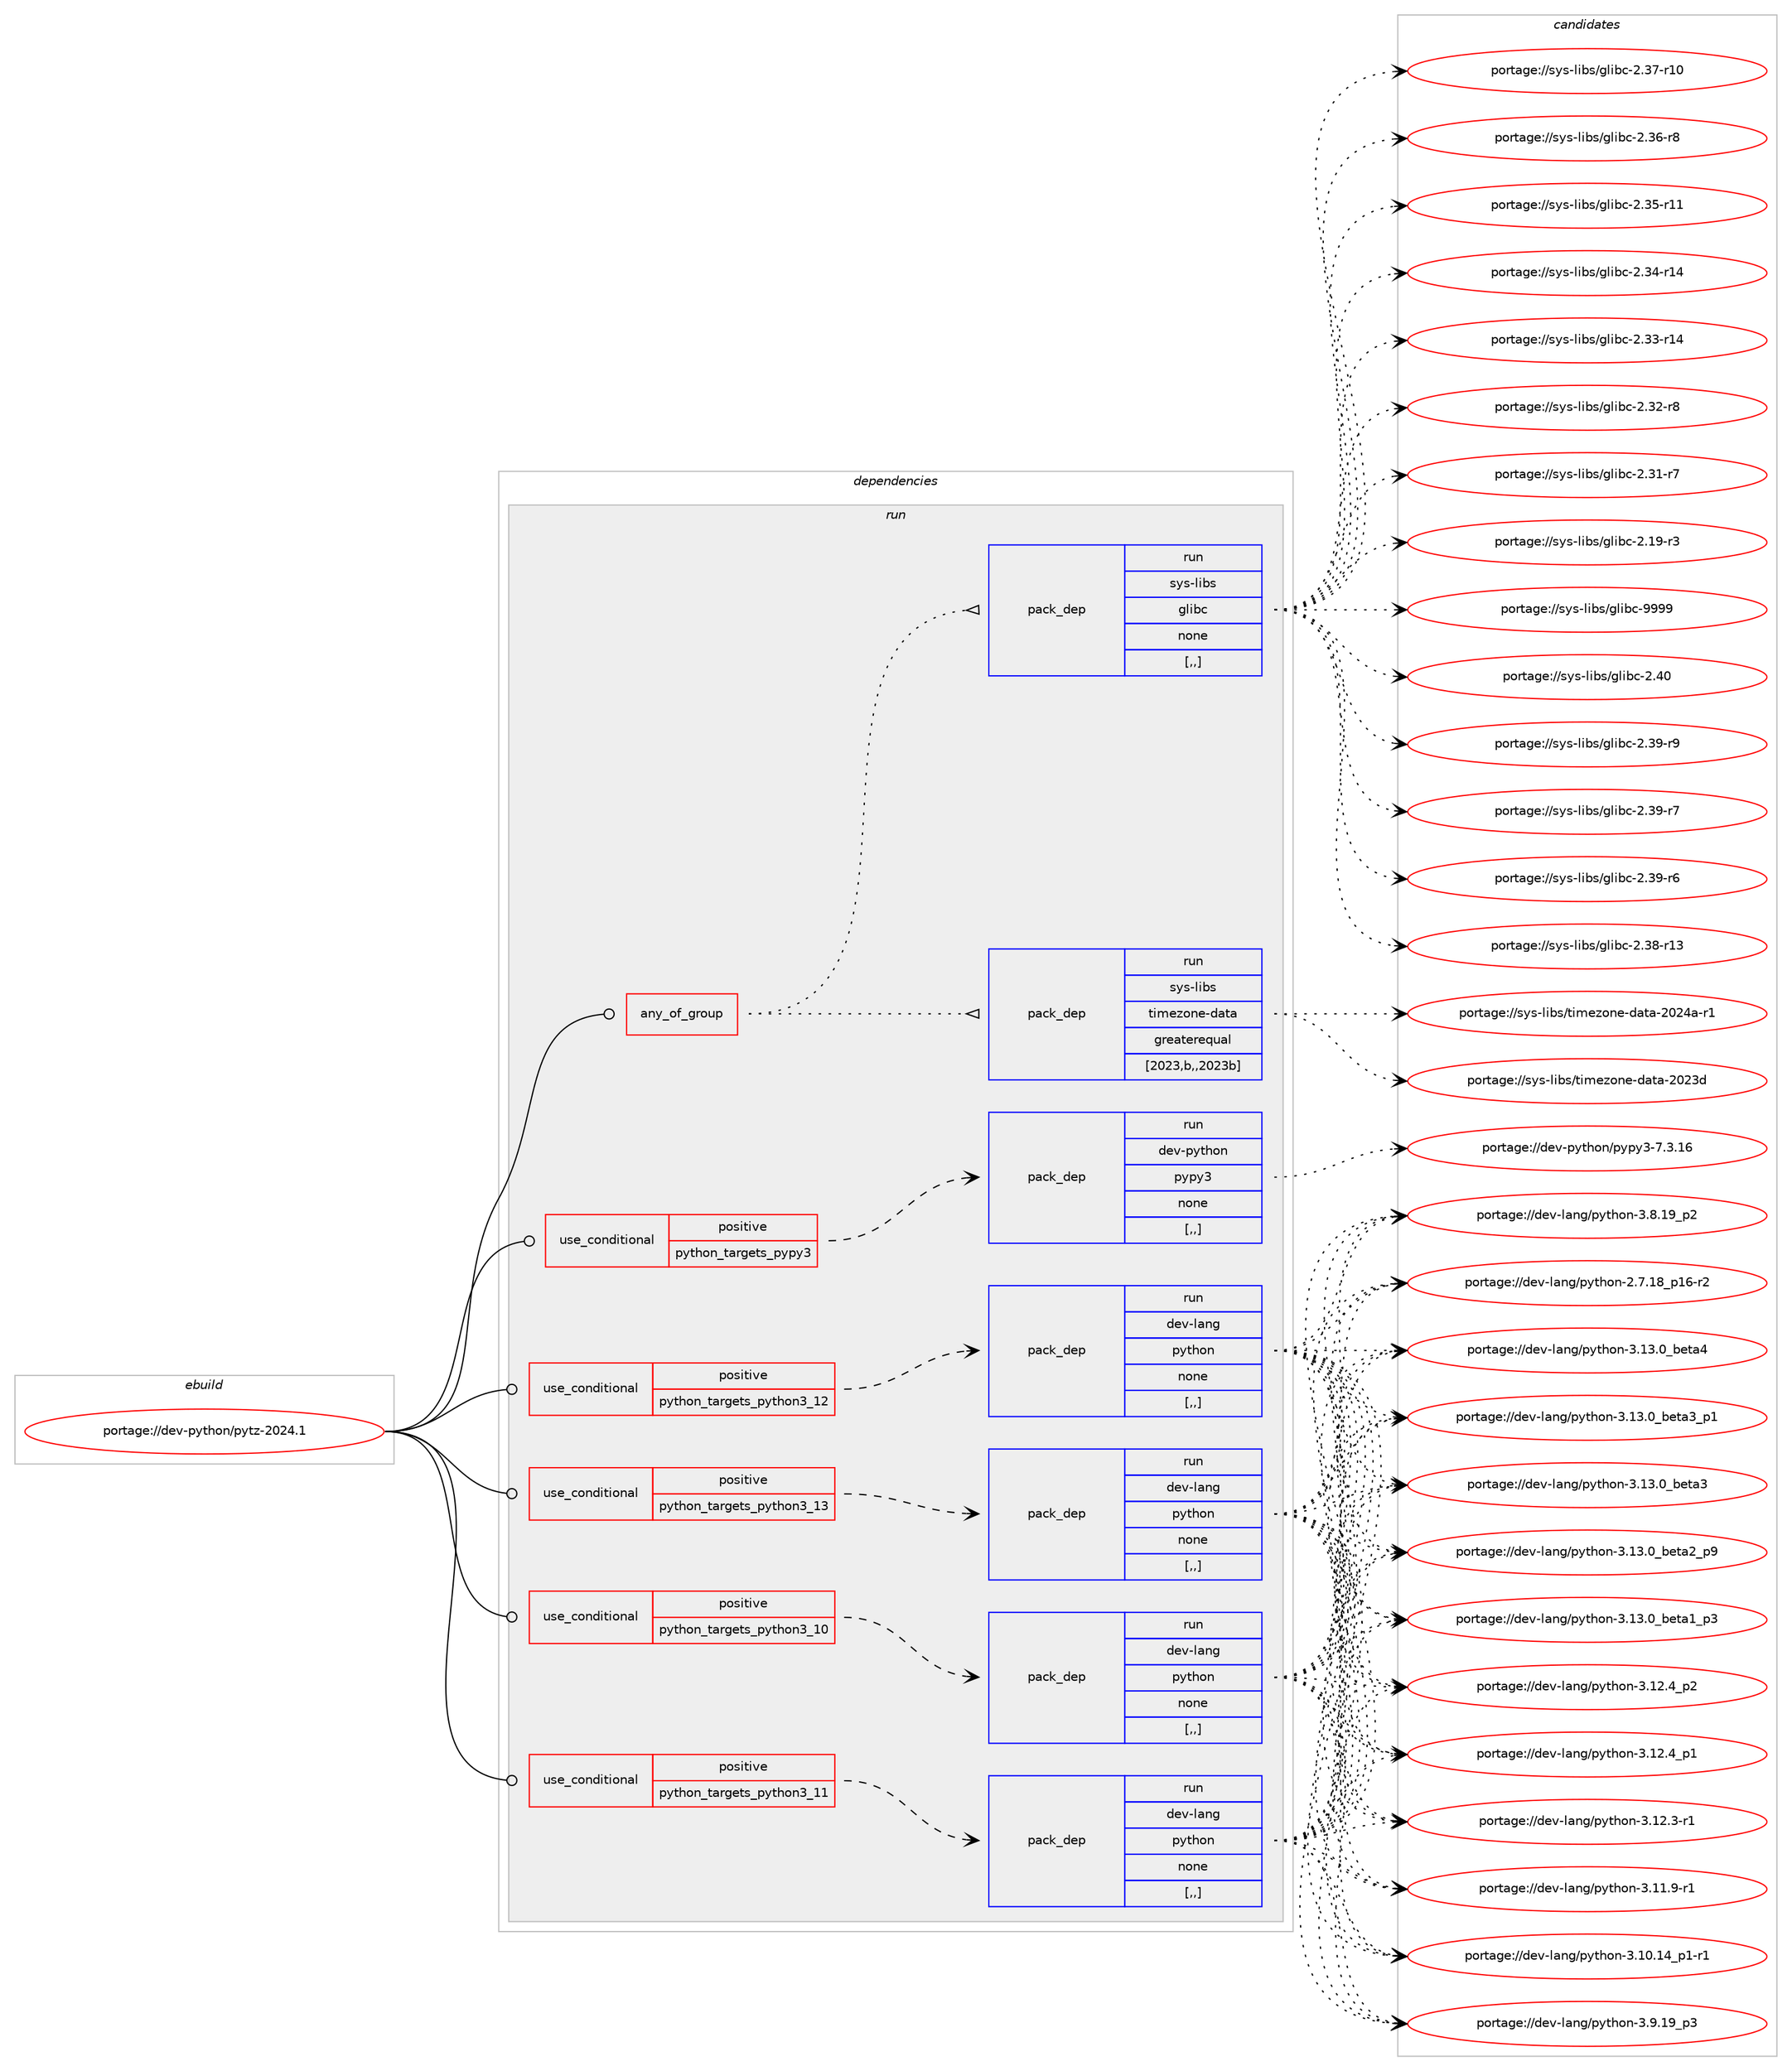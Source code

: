 digraph prolog {

# *************
# Graph options
# *************

newrank=true;
concentrate=true;
compound=true;
graph [rankdir=LR,fontname=Helvetica,fontsize=10,ranksep=1.5];#, ranksep=2.5, nodesep=0.2];
edge  [arrowhead=vee];
node  [fontname=Helvetica,fontsize=10];

# **********
# The ebuild
# **********

subgraph cluster_leftcol {
color=gray;
label=<<i>ebuild</i>>;
id [label="portage://dev-python/pytz-2024.1", color=red, width=4, href="../dev-python/pytz-2024.1.svg"];
}

# ****************
# The dependencies
# ****************

subgraph cluster_midcol {
color=gray;
label=<<i>dependencies</i>>;
subgraph cluster_compile {
fillcolor="#eeeeee";
style=filled;
label=<<i>compile</i>>;
}
subgraph cluster_compileandrun {
fillcolor="#eeeeee";
style=filled;
label=<<i>compile and run</i>>;
}
subgraph cluster_run {
fillcolor="#eeeeee";
style=filled;
label=<<i>run</i>>;
subgraph any1121 {
dependency160960 [label=<<TABLE BORDER="0" CELLBORDER="1" CELLSPACING="0" CELLPADDING="4"><TR><TD CELLPADDING="10">any_of_group</TD></TR></TABLE>>, shape=none, color=red];subgraph pack121094 {
dependency160961 [label=<<TABLE BORDER="0" CELLBORDER="1" CELLSPACING="0" CELLPADDING="4" WIDTH="220"><TR><TD ROWSPAN="6" CELLPADDING="30">pack_dep</TD></TR><TR><TD WIDTH="110">run</TD></TR><TR><TD>sys-libs</TD></TR><TR><TD>timezone-data</TD></TR><TR><TD>greaterequal</TD></TR><TR><TD>[2023,b,,2023b]</TD></TR></TABLE>>, shape=none, color=blue];
}
dependency160960:e -> dependency160961:w [weight=20,style="dotted",arrowhead="oinv"];
subgraph pack121095 {
dependency160962 [label=<<TABLE BORDER="0" CELLBORDER="1" CELLSPACING="0" CELLPADDING="4" WIDTH="220"><TR><TD ROWSPAN="6" CELLPADDING="30">pack_dep</TD></TR><TR><TD WIDTH="110">run</TD></TR><TR><TD>sys-libs</TD></TR><TR><TD>glibc</TD></TR><TR><TD>none</TD></TR><TR><TD>[,,]</TD></TR></TABLE>>, shape=none, color=blue];
}
dependency160960:e -> dependency160962:w [weight=20,style="dotted",arrowhead="oinv"];
}
id:e -> dependency160960:w [weight=20,style="solid",arrowhead="odot"];
subgraph cond38595 {
dependency160963 [label=<<TABLE BORDER="0" CELLBORDER="1" CELLSPACING="0" CELLPADDING="4"><TR><TD ROWSPAN="3" CELLPADDING="10">use_conditional</TD></TR><TR><TD>positive</TD></TR><TR><TD>python_targets_pypy3</TD></TR></TABLE>>, shape=none, color=red];
subgraph pack121096 {
dependency160964 [label=<<TABLE BORDER="0" CELLBORDER="1" CELLSPACING="0" CELLPADDING="4" WIDTH="220"><TR><TD ROWSPAN="6" CELLPADDING="30">pack_dep</TD></TR><TR><TD WIDTH="110">run</TD></TR><TR><TD>dev-python</TD></TR><TR><TD>pypy3</TD></TR><TR><TD>none</TD></TR><TR><TD>[,,]</TD></TR></TABLE>>, shape=none, color=blue];
}
dependency160963:e -> dependency160964:w [weight=20,style="dashed",arrowhead="vee"];
}
id:e -> dependency160963:w [weight=20,style="solid",arrowhead="odot"];
subgraph cond38596 {
dependency160965 [label=<<TABLE BORDER="0" CELLBORDER="1" CELLSPACING="0" CELLPADDING="4"><TR><TD ROWSPAN="3" CELLPADDING="10">use_conditional</TD></TR><TR><TD>positive</TD></TR><TR><TD>python_targets_python3_10</TD></TR></TABLE>>, shape=none, color=red];
subgraph pack121097 {
dependency160966 [label=<<TABLE BORDER="0" CELLBORDER="1" CELLSPACING="0" CELLPADDING="4" WIDTH="220"><TR><TD ROWSPAN="6" CELLPADDING="30">pack_dep</TD></TR><TR><TD WIDTH="110">run</TD></TR><TR><TD>dev-lang</TD></TR><TR><TD>python</TD></TR><TR><TD>none</TD></TR><TR><TD>[,,]</TD></TR></TABLE>>, shape=none, color=blue];
}
dependency160965:e -> dependency160966:w [weight=20,style="dashed",arrowhead="vee"];
}
id:e -> dependency160965:w [weight=20,style="solid",arrowhead="odot"];
subgraph cond38597 {
dependency160967 [label=<<TABLE BORDER="0" CELLBORDER="1" CELLSPACING="0" CELLPADDING="4"><TR><TD ROWSPAN="3" CELLPADDING="10">use_conditional</TD></TR><TR><TD>positive</TD></TR><TR><TD>python_targets_python3_11</TD></TR></TABLE>>, shape=none, color=red];
subgraph pack121098 {
dependency160968 [label=<<TABLE BORDER="0" CELLBORDER="1" CELLSPACING="0" CELLPADDING="4" WIDTH="220"><TR><TD ROWSPAN="6" CELLPADDING="30">pack_dep</TD></TR><TR><TD WIDTH="110">run</TD></TR><TR><TD>dev-lang</TD></TR><TR><TD>python</TD></TR><TR><TD>none</TD></TR><TR><TD>[,,]</TD></TR></TABLE>>, shape=none, color=blue];
}
dependency160967:e -> dependency160968:w [weight=20,style="dashed",arrowhead="vee"];
}
id:e -> dependency160967:w [weight=20,style="solid",arrowhead="odot"];
subgraph cond38598 {
dependency160969 [label=<<TABLE BORDER="0" CELLBORDER="1" CELLSPACING="0" CELLPADDING="4"><TR><TD ROWSPAN="3" CELLPADDING="10">use_conditional</TD></TR><TR><TD>positive</TD></TR><TR><TD>python_targets_python3_12</TD></TR></TABLE>>, shape=none, color=red];
subgraph pack121099 {
dependency160970 [label=<<TABLE BORDER="0" CELLBORDER="1" CELLSPACING="0" CELLPADDING="4" WIDTH="220"><TR><TD ROWSPAN="6" CELLPADDING="30">pack_dep</TD></TR><TR><TD WIDTH="110">run</TD></TR><TR><TD>dev-lang</TD></TR><TR><TD>python</TD></TR><TR><TD>none</TD></TR><TR><TD>[,,]</TD></TR></TABLE>>, shape=none, color=blue];
}
dependency160969:e -> dependency160970:w [weight=20,style="dashed",arrowhead="vee"];
}
id:e -> dependency160969:w [weight=20,style="solid",arrowhead="odot"];
subgraph cond38599 {
dependency160971 [label=<<TABLE BORDER="0" CELLBORDER="1" CELLSPACING="0" CELLPADDING="4"><TR><TD ROWSPAN="3" CELLPADDING="10">use_conditional</TD></TR><TR><TD>positive</TD></TR><TR><TD>python_targets_python3_13</TD></TR></TABLE>>, shape=none, color=red];
subgraph pack121100 {
dependency160972 [label=<<TABLE BORDER="0" CELLBORDER="1" CELLSPACING="0" CELLPADDING="4" WIDTH="220"><TR><TD ROWSPAN="6" CELLPADDING="30">pack_dep</TD></TR><TR><TD WIDTH="110">run</TD></TR><TR><TD>dev-lang</TD></TR><TR><TD>python</TD></TR><TR><TD>none</TD></TR><TR><TD>[,,]</TD></TR></TABLE>>, shape=none, color=blue];
}
dependency160971:e -> dependency160972:w [weight=20,style="dashed",arrowhead="vee"];
}
id:e -> dependency160971:w [weight=20,style="solid",arrowhead="odot"];
}
}

# **************
# The candidates
# **************

subgraph cluster_choices {
rank=same;
color=gray;
label=<<i>candidates</i>>;

subgraph choice121094 {
color=black;
nodesep=1;
choice1151211154510810598115471161051091011221111101014510097116974550485052974511449 [label="portage://sys-libs/timezone-data-2024a-r1", color=red, width=4,href="../sys-libs/timezone-data-2024a-r1.svg"];
choice1151211154510810598115471161051091011221111101014510097116974550485051100 [label="portage://sys-libs/timezone-data-2023d", color=red, width=4,href="../sys-libs/timezone-data-2023d.svg"];
dependency160961:e -> choice1151211154510810598115471161051091011221111101014510097116974550485052974511449:w [style=dotted,weight="100"];
dependency160961:e -> choice1151211154510810598115471161051091011221111101014510097116974550485051100:w [style=dotted,weight="100"];
}
subgraph choice121095 {
color=black;
nodesep=1;
choice11512111545108105981154710310810598994557575757 [label="portage://sys-libs/glibc-9999", color=red, width=4,href="../sys-libs/glibc-9999.svg"];
choice11512111545108105981154710310810598994550465248 [label="portage://sys-libs/glibc-2.40", color=red, width=4,href="../sys-libs/glibc-2.40.svg"];
choice115121115451081059811547103108105989945504651574511457 [label="portage://sys-libs/glibc-2.39-r9", color=red, width=4,href="../sys-libs/glibc-2.39-r9.svg"];
choice115121115451081059811547103108105989945504651574511455 [label="portage://sys-libs/glibc-2.39-r7", color=red, width=4,href="../sys-libs/glibc-2.39-r7.svg"];
choice115121115451081059811547103108105989945504651574511454 [label="portage://sys-libs/glibc-2.39-r6", color=red, width=4,href="../sys-libs/glibc-2.39-r6.svg"];
choice11512111545108105981154710310810598994550465156451144951 [label="portage://sys-libs/glibc-2.38-r13", color=red, width=4,href="../sys-libs/glibc-2.38-r13.svg"];
choice11512111545108105981154710310810598994550465155451144948 [label="portage://sys-libs/glibc-2.37-r10", color=red, width=4,href="../sys-libs/glibc-2.37-r10.svg"];
choice115121115451081059811547103108105989945504651544511456 [label="portage://sys-libs/glibc-2.36-r8", color=red, width=4,href="../sys-libs/glibc-2.36-r8.svg"];
choice11512111545108105981154710310810598994550465153451144949 [label="portage://sys-libs/glibc-2.35-r11", color=red, width=4,href="../sys-libs/glibc-2.35-r11.svg"];
choice11512111545108105981154710310810598994550465152451144952 [label="portage://sys-libs/glibc-2.34-r14", color=red, width=4,href="../sys-libs/glibc-2.34-r14.svg"];
choice11512111545108105981154710310810598994550465151451144952 [label="portage://sys-libs/glibc-2.33-r14", color=red, width=4,href="../sys-libs/glibc-2.33-r14.svg"];
choice115121115451081059811547103108105989945504651504511456 [label="portage://sys-libs/glibc-2.32-r8", color=red, width=4,href="../sys-libs/glibc-2.32-r8.svg"];
choice115121115451081059811547103108105989945504651494511455 [label="portage://sys-libs/glibc-2.31-r7", color=red, width=4,href="../sys-libs/glibc-2.31-r7.svg"];
choice115121115451081059811547103108105989945504649574511451 [label="portage://sys-libs/glibc-2.19-r3", color=red, width=4,href="../sys-libs/glibc-2.19-r3.svg"];
dependency160962:e -> choice11512111545108105981154710310810598994557575757:w [style=dotted,weight="100"];
dependency160962:e -> choice11512111545108105981154710310810598994550465248:w [style=dotted,weight="100"];
dependency160962:e -> choice115121115451081059811547103108105989945504651574511457:w [style=dotted,weight="100"];
dependency160962:e -> choice115121115451081059811547103108105989945504651574511455:w [style=dotted,weight="100"];
dependency160962:e -> choice115121115451081059811547103108105989945504651574511454:w [style=dotted,weight="100"];
dependency160962:e -> choice11512111545108105981154710310810598994550465156451144951:w [style=dotted,weight="100"];
dependency160962:e -> choice11512111545108105981154710310810598994550465155451144948:w [style=dotted,weight="100"];
dependency160962:e -> choice115121115451081059811547103108105989945504651544511456:w [style=dotted,weight="100"];
dependency160962:e -> choice11512111545108105981154710310810598994550465153451144949:w [style=dotted,weight="100"];
dependency160962:e -> choice11512111545108105981154710310810598994550465152451144952:w [style=dotted,weight="100"];
dependency160962:e -> choice11512111545108105981154710310810598994550465151451144952:w [style=dotted,weight="100"];
dependency160962:e -> choice115121115451081059811547103108105989945504651504511456:w [style=dotted,weight="100"];
dependency160962:e -> choice115121115451081059811547103108105989945504651494511455:w [style=dotted,weight="100"];
dependency160962:e -> choice115121115451081059811547103108105989945504649574511451:w [style=dotted,weight="100"];
}
subgraph choice121096 {
color=black;
nodesep=1;
choice10010111845112121116104111110471121211121215145554651464954 [label="portage://dev-python/pypy3-7.3.16", color=red, width=4,href="../dev-python/pypy3-7.3.16.svg"];
dependency160964:e -> choice10010111845112121116104111110471121211121215145554651464954:w [style=dotted,weight="100"];
}
subgraph choice121097 {
color=black;
nodesep=1;
choice1001011184510897110103471121211161041111104551464951464895981011169752 [label="portage://dev-lang/python-3.13.0_beta4", color=red, width=4,href="../dev-lang/python-3.13.0_beta4.svg"];
choice10010111845108971101034711212111610411111045514649514648959810111697519511249 [label="portage://dev-lang/python-3.13.0_beta3_p1", color=red, width=4,href="../dev-lang/python-3.13.0_beta3_p1.svg"];
choice1001011184510897110103471121211161041111104551464951464895981011169751 [label="portage://dev-lang/python-3.13.0_beta3", color=red, width=4,href="../dev-lang/python-3.13.0_beta3.svg"];
choice10010111845108971101034711212111610411111045514649514648959810111697509511257 [label="portage://dev-lang/python-3.13.0_beta2_p9", color=red, width=4,href="../dev-lang/python-3.13.0_beta2_p9.svg"];
choice10010111845108971101034711212111610411111045514649514648959810111697499511251 [label="portage://dev-lang/python-3.13.0_beta1_p3", color=red, width=4,href="../dev-lang/python-3.13.0_beta1_p3.svg"];
choice100101118451089711010347112121116104111110455146495046529511250 [label="portage://dev-lang/python-3.12.4_p2", color=red, width=4,href="../dev-lang/python-3.12.4_p2.svg"];
choice100101118451089711010347112121116104111110455146495046529511249 [label="portage://dev-lang/python-3.12.4_p1", color=red, width=4,href="../dev-lang/python-3.12.4_p1.svg"];
choice100101118451089711010347112121116104111110455146495046514511449 [label="portage://dev-lang/python-3.12.3-r1", color=red, width=4,href="../dev-lang/python-3.12.3-r1.svg"];
choice100101118451089711010347112121116104111110455146494946574511449 [label="portage://dev-lang/python-3.11.9-r1", color=red, width=4,href="../dev-lang/python-3.11.9-r1.svg"];
choice100101118451089711010347112121116104111110455146494846495295112494511449 [label="portage://dev-lang/python-3.10.14_p1-r1", color=red, width=4,href="../dev-lang/python-3.10.14_p1-r1.svg"];
choice100101118451089711010347112121116104111110455146574649579511251 [label="portage://dev-lang/python-3.9.19_p3", color=red, width=4,href="../dev-lang/python-3.9.19_p3.svg"];
choice100101118451089711010347112121116104111110455146564649579511250 [label="portage://dev-lang/python-3.8.19_p2", color=red, width=4,href="../dev-lang/python-3.8.19_p2.svg"];
choice100101118451089711010347112121116104111110455046554649569511249544511450 [label="portage://dev-lang/python-2.7.18_p16-r2", color=red, width=4,href="../dev-lang/python-2.7.18_p16-r2.svg"];
dependency160966:e -> choice1001011184510897110103471121211161041111104551464951464895981011169752:w [style=dotted,weight="100"];
dependency160966:e -> choice10010111845108971101034711212111610411111045514649514648959810111697519511249:w [style=dotted,weight="100"];
dependency160966:e -> choice1001011184510897110103471121211161041111104551464951464895981011169751:w [style=dotted,weight="100"];
dependency160966:e -> choice10010111845108971101034711212111610411111045514649514648959810111697509511257:w [style=dotted,weight="100"];
dependency160966:e -> choice10010111845108971101034711212111610411111045514649514648959810111697499511251:w [style=dotted,weight="100"];
dependency160966:e -> choice100101118451089711010347112121116104111110455146495046529511250:w [style=dotted,weight="100"];
dependency160966:e -> choice100101118451089711010347112121116104111110455146495046529511249:w [style=dotted,weight="100"];
dependency160966:e -> choice100101118451089711010347112121116104111110455146495046514511449:w [style=dotted,weight="100"];
dependency160966:e -> choice100101118451089711010347112121116104111110455146494946574511449:w [style=dotted,weight="100"];
dependency160966:e -> choice100101118451089711010347112121116104111110455146494846495295112494511449:w [style=dotted,weight="100"];
dependency160966:e -> choice100101118451089711010347112121116104111110455146574649579511251:w [style=dotted,weight="100"];
dependency160966:e -> choice100101118451089711010347112121116104111110455146564649579511250:w [style=dotted,weight="100"];
dependency160966:e -> choice100101118451089711010347112121116104111110455046554649569511249544511450:w [style=dotted,weight="100"];
}
subgraph choice121098 {
color=black;
nodesep=1;
choice1001011184510897110103471121211161041111104551464951464895981011169752 [label="portage://dev-lang/python-3.13.0_beta4", color=red, width=4,href="../dev-lang/python-3.13.0_beta4.svg"];
choice10010111845108971101034711212111610411111045514649514648959810111697519511249 [label="portage://dev-lang/python-3.13.0_beta3_p1", color=red, width=4,href="../dev-lang/python-3.13.0_beta3_p1.svg"];
choice1001011184510897110103471121211161041111104551464951464895981011169751 [label="portage://dev-lang/python-3.13.0_beta3", color=red, width=4,href="../dev-lang/python-3.13.0_beta3.svg"];
choice10010111845108971101034711212111610411111045514649514648959810111697509511257 [label="portage://dev-lang/python-3.13.0_beta2_p9", color=red, width=4,href="../dev-lang/python-3.13.0_beta2_p9.svg"];
choice10010111845108971101034711212111610411111045514649514648959810111697499511251 [label="portage://dev-lang/python-3.13.0_beta1_p3", color=red, width=4,href="../dev-lang/python-3.13.0_beta1_p3.svg"];
choice100101118451089711010347112121116104111110455146495046529511250 [label="portage://dev-lang/python-3.12.4_p2", color=red, width=4,href="../dev-lang/python-3.12.4_p2.svg"];
choice100101118451089711010347112121116104111110455146495046529511249 [label="portage://dev-lang/python-3.12.4_p1", color=red, width=4,href="../dev-lang/python-3.12.4_p1.svg"];
choice100101118451089711010347112121116104111110455146495046514511449 [label="portage://dev-lang/python-3.12.3-r1", color=red, width=4,href="../dev-lang/python-3.12.3-r1.svg"];
choice100101118451089711010347112121116104111110455146494946574511449 [label="portage://dev-lang/python-3.11.9-r1", color=red, width=4,href="../dev-lang/python-3.11.9-r1.svg"];
choice100101118451089711010347112121116104111110455146494846495295112494511449 [label="portage://dev-lang/python-3.10.14_p1-r1", color=red, width=4,href="../dev-lang/python-3.10.14_p1-r1.svg"];
choice100101118451089711010347112121116104111110455146574649579511251 [label="portage://dev-lang/python-3.9.19_p3", color=red, width=4,href="../dev-lang/python-3.9.19_p3.svg"];
choice100101118451089711010347112121116104111110455146564649579511250 [label="portage://dev-lang/python-3.8.19_p2", color=red, width=4,href="../dev-lang/python-3.8.19_p2.svg"];
choice100101118451089711010347112121116104111110455046554649569511249544511450 [label="portage://dev-lang/python-2.7.18_p16-r2", color=red, width=4,href="../dev-lang/python-2.7.18_p16-r2.svg"];
dependency160968:e -> choice1001011184510897110103471121211161041111104551464951464895981011169752:w [style=dotted,weight="100"];
dependency160968:e -> choice10010111845108971101034711212111610411111045514649514648959810111697519511249:w [style=dotted,weight="100"];
dependency160968:e -> choice1001011184510897110103471121211161041111104551464951464895981011169751:w [style=dotted,weight="100"];
dependency160968:e -> choice10010111845108971101034711212111610411111045514649514648959810111697509511257:w [style=dotted,weight="100"];
dependency160968:e -> choice10010111845108971101034711212111610411111045514649514648959810111697499511251:w [style=dotted,weight="100"];
dependency160968:e -> choice100101118451089711010347112121116104111110455146495046529511250:w [style=dotted,weight="100"];
dependency160968:e -> choice100101118451089711010347112121116104111110455146495046529511249:w [style=dotted,weight="100"];
dependency160968:e -> choice100101118451089711010347112121116104111110455146495046514511449:w [style=dotted,weight="100"];
dependency160968:e -> choice100101118451089711010347112121116104111110455146494946574511449:w [style=dotted,weight="100"];
dependency160968:e -> choice100101118451089711010347112121116104111110455146494846495295112494511449:w [style=dotted,weight="100"];
dependency160968:e -> choice100101118451089711010347112121116104111110455146574649579511251:w [style=dotted,weight="100"];
dependency160968:e -> choice100101118451089711010347112121116104111110455146564649579511250:w [style=dotted,weight="100"];
dependency160968:e -> choice100101118451089711010347112121116104111110455046554649569511249544511450:w [style=dotted,weight="100"];
}
subgraph choice121099 {
color=black;
nodesep=1;
choice1001011184510897110103471121211161041111104551464951464895981011169752 [label="portage://dev-lang/python-3.13.0_beta4", color=red, width=4,href="../dev-lang/python-3.13.0_beta4.svg"];
choice10010111845108971101034711212111610411111045514649514648959810111697519511249 [label="portage://dev-lang/python-3.13.0_beta3_p1", color=red, width=4,href="../dev-lang/python-3.13.0_beta3_p1.svg"];
choice1001011184510897110103471121211161041111104551464951464895981011169751 [label="portage://dev-lang/python-3.13.0_beta3", color=red, width=4,href="../dev-lang/python-3.13.0_beta3.svg"];
choice10010111845108971101034711212111610411111045514649514648959810111697509511257 [label="portage://dev-lang/python-3.13.0_beta2_p9", color=red, width=4,href="../dev-lang/python-3.13.0_beta2_p9.svg"];
choice10010111845108971101034711212111610411111045514649514648959810111697499511251 [label="portage://dev-lang/python-3.13.0_beta1_p3", color=red, width=4,href="../dev-lang/python-3.13.0_beta1_p3.svg"];
choice100101118451089711010347112121116104111110455146495046529511250 [label="portage://dev-lang/python-3.12.4_p2", color=red, width=4,href="../dev-lang/python-3.12.4_p2.svg"];
choice100101118451089711010347112121116104111110455146495046529511249 [label="portage://dev-lang/python-3.12.4_p1", color=red, width=4,href="../dev-lang/python-3.12.4_p1.svg"];
choice100101118451089711010347112121116104111110455146495046514511449 [label="portage://dev-lang/python-3.12.3-r1", color=red, width=4,href="../dev-lang/python-3.12.3-r1.svg"];
choice100101118451089711010347112121116104111110455146494946574511449 [label="portage://dev-lang/python-3.11.9-r1", color=red, width=4,href="../dev-lang/python-3.11.9-r1.svg"];
choice100101118451089711010347112121116104111110455146494846495295112494511449 [label="portage://dev-lang/python-3.10.14_p1-r1", color=red, width=4,href="../dev-lang/python-3.10.14_p1-r1.svg"];
choice100101118451089711010347112121116104111110455146574649579511251 [label="portage://dev-lang/python-3.9.19_p3", color=red, width=4,href="../dev-lang/python-3.9.19_p3.svg"];
choice100101118451089711010347112121116104111110455146564649579511250 [label="portage://dev-lang/python-3.8.19_p2", color=red, width=4,href="../dev-lang/python-3.8.19_p2.svg"];
choice100101118451089711010347112121116104111110455046554649569511249544511450 [label="portage://dev-lang/python-2.7.18_p16-r2", color=red, width=4,href="../dev-lang/python-2.7.18_p16-r2.svg"];
dependency160970:e -> choice1001011184510897110103471121211161041111104551464951464895981011169752:w [style=dotted,weight="100"];
dependency160970:e -> choice10010111845108971101034711212111610411111045514649514648959810111697519511249:w [style=dotted,weight="100"];
dependency160970:e -> choice1001011184510897110103471121211161041111104551464951464895981011169751:w [style=dotted,weight="100"];
dependency160970:e -> choice10010111845108971101034711212111610411111045514649514648959810111697509511257:w [style=dotted,weight="100"];
dependency160970:e -> choice10010111845108971101034711212111610411111045514649514648959810111697499511251:w [style=dotted,weight="100"];
dependency160970:e -> choice100101118451089711010347112121116104111110455146495046529511250:w [style=dotted,weight="100"];
dependency160970:e -> choice100101118451089711010347112121116104111110455146495046529511249:w [style=dotted,weight="100"];
dependency160970:e -> choice100101118451089711010347112121116104111110455146495046514511449:w [style=dotted,weight="100"];
dependency160970:e -> choice100101118451089711010347112121116104111110455146494946574511449:w [style=dotted,weight="100"];
dependency160970:e -> choice100101118451089711010347112121116104111110455146494846495295112494511449:w [style=dotted,weight="100"];
dependency160970:e -> choice100101118451089711010347112121116104111110455146574649579511251:w [style=dotted,weight="100"];
dependency160970:e -> choice100101118451089711010347112121116104111110455146564649579511250:w [style=dotted,weight="100"];
dependency160970:e -> choice100101118451089711010347112121116104111110455046554649569511249544511450:w [style=dotted,weight="100"];
}
subgraph choice121100 {
color=black;
nodesep=1;
choice1001011184510897110103471121211161041111104551464951464895981011169752 [label="portage://dev-lang/python-3.13.0_beta4", color=red, width=4,href="../dev-lang/python-3.13.0_beta4.svg"];
choice10010111845108971101034711212111610411111045514649514648959810111697519511249 [label="portage://dev-lang/python-3.13.0_beta3_p1", color=red, width=4,href="../dev-lang/python-3.13.0_beta3_p1.svg"];
choice1001011184510897110103471121211161041111104551464951464895981011169751 [label="portage://dev-lang/python-3.13.0_beta3", color=red, width=4,href="../dev-lang/python-3.13.0_beta3.svg"];
choice10010111845108971101034711212111610411111045514649514648959810111697509511257 [label="portage://dev-lang/python-3.13.0_beta2_p9", color=red, width=4,href="../dev-lang/python-3.13.0_beta2_p9.svg"];
choice10010111845108971101034711212111610411111045514649514648959810111697499511251 [label="portage://dev-lang/python-3.13.0_beta1_p3", color=red, width=4,href="../dev-lang/python-3.13.0_beta1_p3.svg"];
choice100101118451089711010347112121116104111110455146495046529511250 [label="portage://dev-lang/python-3.12.4_p2", color=red, width=4,href="../dev-lang/python-3.12.4_p2.svg"];
choice100101118451089711010347112121116104111110455146495046529511249 [label="portage://dev-lang/python-3.12.4_p1", color=red, width=4,href="../dev-lang/python-3.12.4_p1.svg"];
choice100101118451089711010347112121116104111110455146495046514511449 [label="portage://dev-lang/python-3.12.3-r1", color=red, width=4,href="../dev-lang/python-3.12.3-r1.svg"];
choice100101118451089711010347112121116104111110455146494946574511449 [label="portage://dev-lang/python-3.11.9-r1", color=red, width=4,href="../dev-lang/python-3.11.9-r1.svg"];
choice100101118451089711010347112121116104111110455146494846495295112494511449 [label="portage://dev-lang/python-3.10.14_p1-r1", color=red, width=4,href="../dev-lang/python-3.10.14_p1-r1.svg"];
choice100101118451089711010347112121116104111110455146574649579511251 [label="portage://dev-lang/python-3.9.19_p3", color=red, width=4,href="../dev-lang/python-3.9.19_p3.svg"];
choice100101118451089711010347112121116104111110455146564649579511250 [label="portage://dev-lang/python-3.8.19_p2", color=red, width=4,href="../dev-lang/python-3.8.19_p2.svg"];
choice100101118451089711010347112121116104111110455046554649569511249544511450 [label="portage://dev-lang/python-2.7.18_p16-r2", color=red, width=4,href="../dev-lang/python-2.7.18_p16-r2.svg"];
dependency160972:e -> choice1001011184510897110103471121211161041111104551464951464895981011169752:w [style=dotted,weight="100"];
dependency160972:e -> choice10010111845108971101034711212111610411111045514649514648959810111697519511249:w [style=dotted,weight="100"];
dependency160972:e -> choice1001011184510897110103471121211161041111104551464951464895981011169751:w [style=dotted,weight="100"];
dependency160972:e -> choice10010111845108971101034711212111610411111045514649514648959810111697509511257:w [style=dotted,weight="100"];
dependency160972:e -> choice10010111845108971101034711212111610411111045514649514648959810111697499511251:w [style=dotted,weight="100"];
dependency160972:e -> choice100101118451089711010347112121116104111110455146495046529511250:w [style=dotted,weight="100"];
dependency160972:e -> choice100101118451089711010347112121116104111110455146495046529511249:w [style=dotted,weight="100"];
dependency160972:e -> choice100101118451089711010347112121116104111110455146495046514511449:w [style=dotted,weight="100"];
dependency160972:e -> choice100101118451089711010347112121116104111110455146494946574511449:w [style=dotted,weight="100"];
dependency160972:e -> choice100101118451089711010347112121116104111110455146494846495295112494511449:w [style=dotted,weight="100"];
dependency160972:e -> choice100101118451089711010347112121116104111110455146574649579511251:w [style=dotted,weight="100"];
dependency160972:e -> choice100101118451089711010347112121116104111110455146564649579511250:w [style=dotted,weight="100"];
dependency160972:e -> choice100101118451089711010347112121116104111110455046554649569511249544511450:w [style=dotted,weight="100"];
}
}

}
